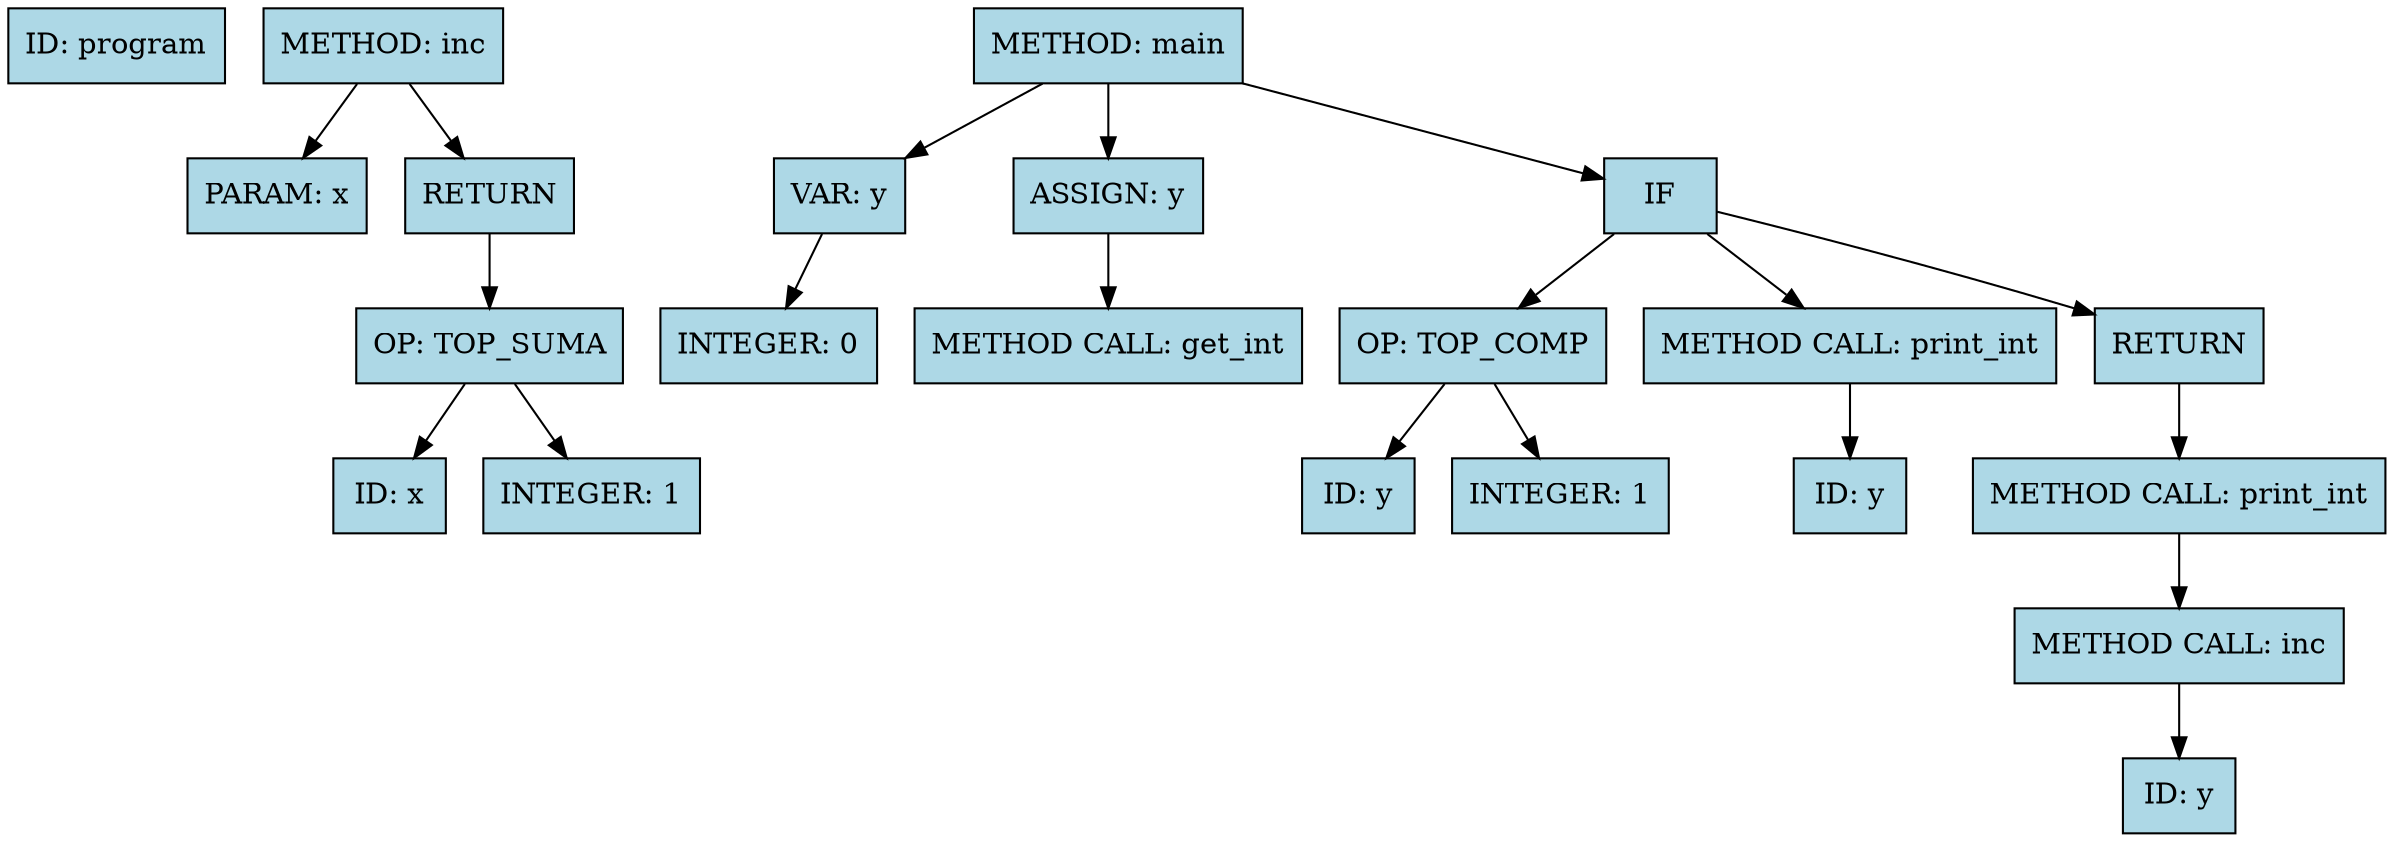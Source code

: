 digraph AST {
  rankdir=TB;  // Top to bottom
  node [shape=box, style=filled, fillcolor=lightblue];
  "n0" [label="ID: program"];
  "n1" [label="METHOD: inc"];
  "n2" [label="PARAM: x"];
  "n1" -> "n2";
  "n3" [label="RETURN"];
  "n1" -> "n3";
  "n4" [label="OP: TOP_SUMA"];
  "n3" -> "n4";
  "n5" [label="ID: x"];
  "n4" -> "n5";
  "n6" [label="INTEGER: 1"];
  "n4" -> "n6";
  "n7" [label="METHOD: main"];
  "n8" [label="VAR: y"];
  "n7" -> "n8";
  "n9" [label="INTEGER: 0"];
  "n8" -> "n9";
  "n10" [label="ASSIGN: y"];
  "n7" -> "n10";
  "n11" [label="METHOD CALL: get_int"];
  "n10" -> "n11";
  "n12" [label="IF"];
  "n7" -> "n12";
  "n13" [label="OP: TOP_COMP"];
  "n12" -> "n13";
  "n14" [label="ID: y"];
  "n13" -> "n14";
  "n15" [label="INTEGER: 1"];
  "n13" -> "n15";
  "n16" [label="METHOD CALL: print_int"];
  "n12" -> "n16";
  "n17" [label="ID: y"];
  "n16" -> "n17";
  "n18" [label="RETURN"];
  "n12" -> "n18";
  "n19" [label="METHOD CALL: print_int"];
  "n18" -> "n19";
  "n20" [label="METHOD CALL: inc"];
  "n19" -> "n20";
  "n21" [label="ID: y"];
  "n20" -> "n21";
}

